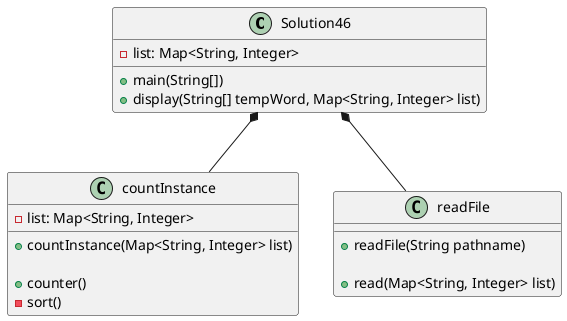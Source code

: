 @startuml
class Solution46 {
    'attribute
    -list: Map<String, Integer>

    +main(String[])
        'readFile object
        'store the lines scanned into the list

        'call the countInstance object
        'store the words into a string array

        'prints out the final output by calling the display method

    +display(String[] tempWord, Map<String, Integer> list)
        'string builder object
        'iterate through the list
            'prints out the word
            'as well as prints out how many stars(instance) they have
            'store them into the string builder
        'return the string builder

}

class countInstance {
    'attribute
    -list: Map<String, Integer>

    'constructor
    +countInstance(Map<String, Integer> list)

    +counter()
        'loops through the map
        'count how many instances per word
    -sort()
        'sort the list by putting the word with higher instances and the top
        'lowest instances at the bottom
}

class readFile{
    'constructor
    +readFile(String pathname)

    +read(Map<String, Integer> list)
        'try:
            'will keep looping through the file
            'scan all the words in the file
            'put them into the list
            'count how many instances each word have and store it into the list
        'catch all the exception and prints them
        'close the scanner
        'returns the list Map

}


Solution46 *-- readFile
Solution46 *-- countInstance
@enduml